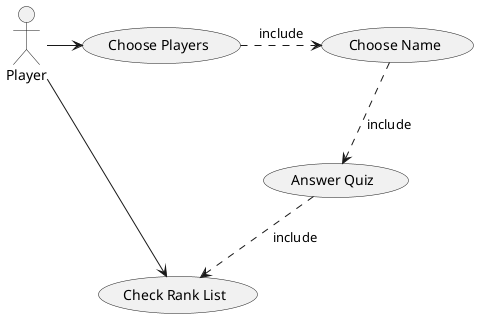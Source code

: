 @startuml

:Player:

Player -> (Choose Players)
Player --> (Check Rank List)
(Choose Players) .> (Choose Name) : include
(Choose Name) ..> (Answer Quiz) : include
(Answer Quiz) ..> (Check Rank List) : include
@enduml